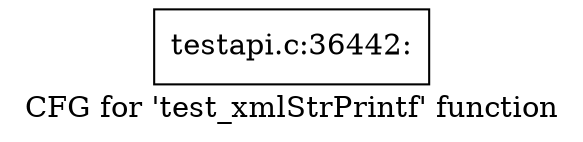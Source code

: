 digraph "CFG for 'test_xmlStrPrintf' function" {
	label="CFG for 'test_xmlStrPrintf' function";

	Node0x54d9100 [shape=record,label="{testapi.c:36442:}"];
}
